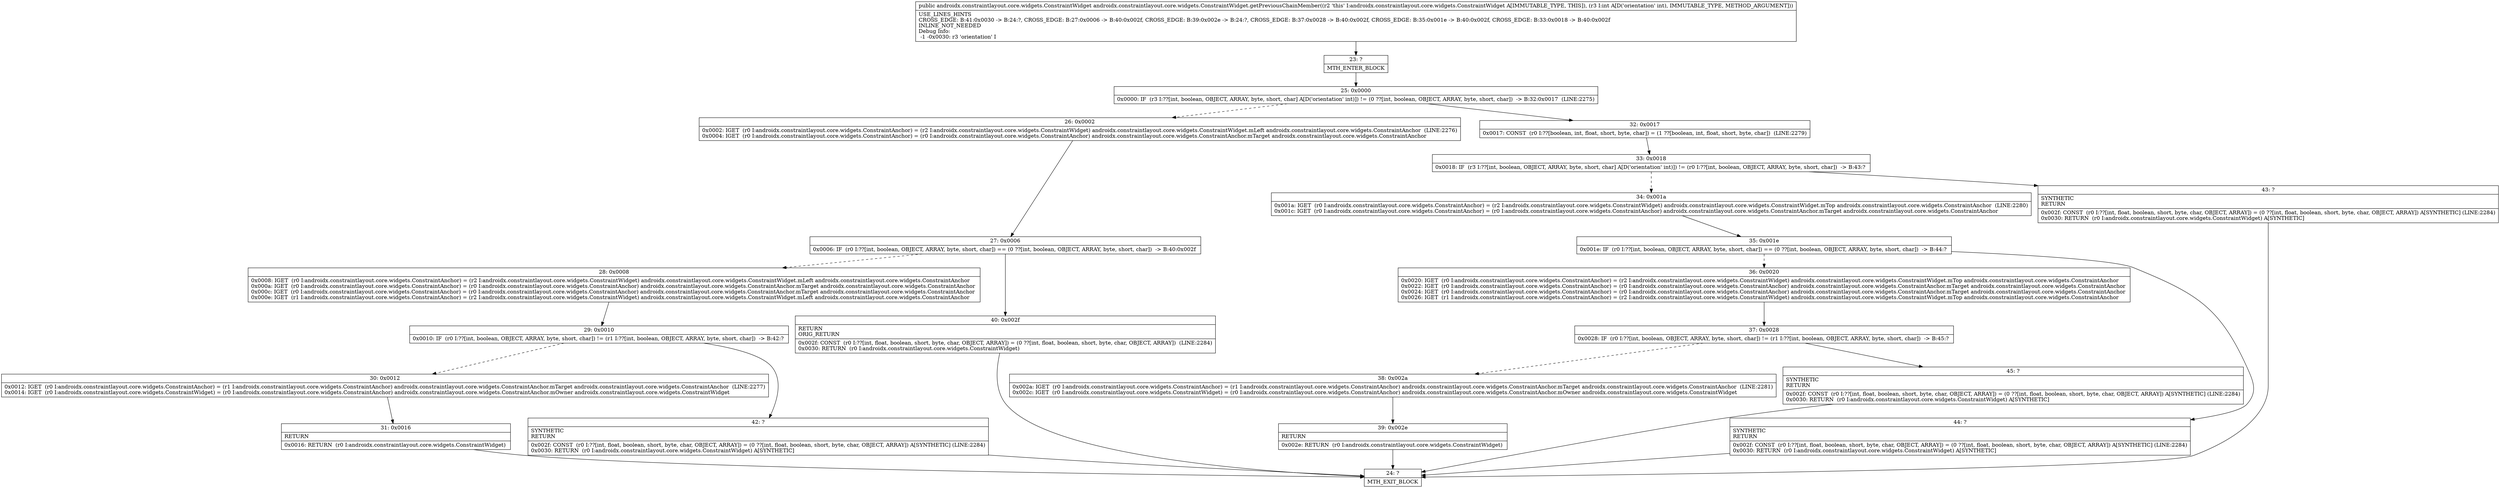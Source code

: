 digraph "CFG forandroidx.constraintlayout.core.widgets.ConstraintWidget.getPreviousChainMember(I)Landroidx\/constraintlayout\/core\/widgets\/ConstraintWidget;" {
Node_23 [shape=record,label="{23\:\ ?|MTH_ENTER_BLOCK\l}"];
Node_25 [shape=record,label="{25\:\ 0x0000|0x0000: IF  (r3 I:??[int, boolean, OBJECT, ARRAY, byte, short, char] A[D('orientation' int)]) != (0 ??[int, boolean, OBJECT, ARRAY, byte, short, char])  \-\> B:32:0x0017  (LINE:2275)\l}"];
Node_26 [shape=record,label="{26\:\ 0x0002|0x0002: IGET  (r0 I:androidx.constraintlayout.core.widgets.ConstraintAnchor) = (r2 I:androidx.constraintlayout.core.widgets.ConstraintWidget) androidx.constraintlayout.core.widgets.ConstraintWidget.mLeft androidx.constraintlayout.core.widgets.ConstraintAnchor  (LINE:2276)\l0x0004: IGET  (r0 I:androidx.constraintlayout.core.widgets.ConstraintAnchor) = (r0 I:androidx.constraintlayout.core.widgets.ConstraintAnchor) androidx.constraintlayout.core.widgets.ConstraintAnchor.mTarget androidx.constraintlayout.core.widgets.ConstraintAnchor \l}"];
Node_27 [shape=record,label="{27\:\ 0x0006|0x0006: IF  (r0 I:??[int, boolean, OBJECT, ARRAY, byte, short, char]) == (0 ??[int, boolean, OBJECT, ARRAY, byte, short, char])  \-\> B:40:0x002f \l}"];
Node_28 [shape=record,label="{28\:\ 0x0008|0x0008: IGET  (r0 I:androidx.constraintlayout.core.widgets.ConstraintAnchor) = (r2 I:androidx.constraintlayout.core.widgets.ConstraintWidget) androidx.constraintlayout.core.widgets.ConstraintWidget.mLeft androidx.constraintlayout.core.widgets.ConstraintAnchor \l0x000a: IGET  (r0 I:androidx.constraintlayout.core.widgets.ConstraintAnchor) = (r0 I:androidx.constraintlayout.core.widgets.ConstraintAnchor) androidx.constraintlayout.core.widgets.ConstraintAnchor.mTarget androidx.constraintlayout.core.widgets.ConstraintAnchor \l0x000c: IGET  (r0 I:androidx.constraintlayout.core.widgets.ConstraintAnchor) = (r0 I:androidx.constraintlayout.core.widgets.ConstraintAnchor) androidx.constraintlayout.core.widgets.ConstraintAnchor.mTarget androidx.constraintlayout.core.widgets.ConstraintAnchor \l0x000e: IGET  (r1 I:androidx.constraintlayout.core.widgets.ConstraintAnchor) = (r2 I:androidx.constraintlayout.core.widgets.ConstraintWidget) androidx.constraintlayout.core.widgets.ConstraintWidget.mLeft androidx.constraintlayout.core.widgets.ConstraintAnchor \l}"];
Node_29 [shape=record,label="{29\:\ 0x0010|0x0010: IF  (r0 I:??[int, boolean, OBJECT, ARRAY, byte, short, char]) != (r1 I:??[int, boolean, OBJECT, ARRAY, byte, short, char])  \-\> B:42:? \l}"];
Node_30 [shape=record,label="{30\:\ 0x0012|0x0012: IGET  (r0 I:androidx.constraintlayout.core.widgets.ConstraintAnchor) = (r1 I:androidx.constraintlayout.core.widgets.ConstraintAnchor) androidx.constraintlayout.core.widgets.ConstraintAnchor.mTarget androidx.constraintlayout.core.widgets.ConstraintAnchor  (LINE:2277)\l0x0014: IGET  (r0 I:androidx.constraintlayout.core.widgets.ConstraintWidget) = (r0 I:androidx.constraintlayout.core.widgets.ConstraintAnchor) androidx.constraintlayout.core.widgets.ConstraintAnchor.mOwner androidx.constraintlayout.core.widgets.ConstraintWidget \l}"];
Node_31 [shape=record,label="{31\:\ 0x0016|RETURN\l|0x0016: RETURN  (r0 I:androidx.constraintlayout.core.widgets.ConstraintWidget) \l}"];
Node_24 [shape=record,label="{24\:\ ?|MTH_EXIT_BLOCK\l}"];
Node_42 [shape=record,label="{42\:\ ?|SYNTHETIC\lRETURN\l|0x002f: CONST  (r0 I:??[int, float, boolean, short, byte, char, OBJECT, ARRAY]) = (0 ??[int, float, boolean, short, byte, char, OBJECT, ARRAY]) A[SYNTHETIC] (LINE:2284)\l0x0030: RETURN  (r0 I:androidx.constraintlayout.core.widgets.ConstraintWidget) A[SYNTHETIC]\l}"];
Node_40 [shape=record,label="{40\:\ 0x002f|RETURN\lORIG_RETURN\l|0x002f: CONST  (r0 I:??[int, float, boolean, short, byte, char, OBJECT, ARRAY]) = (0 ??[int, float, boolean, short, byte, char, OBJECT, ARRAY])  (LINE:2284)\l0x0030: RETURN  (r0 I:androidx.constraintlayout.core.widgets.ConstraintWidget) \l}"];
Node_32 [shape=record,label="{32\:\ 0x0017|0x0017: CONST  (r0 I:??[boolean, int, float, short, byte, char]) = (1 ??[boolean, int, float, short, byte, char])  (LINE:2279)\l}"];
Node_33 [shape=record,label="{33\:\ 0x0018|0x0018: IF  (r3 I:??[int, boolean, OBJECT, ARRAY, byte, short, char] A[D('orientation' int)]) != (r0 I:??[int, boolean, OBJECT, ARRAY, byte, short, char])  \-\> B:43:? \l}"];
Node_34 [shape=record,label="{34\:\ 0x001a|0x001a: IGET  (r0 I:androidx.constraintlayout.core.widgets.ConstraintAnchor) = (r2 I:androidx.constraintlayout.core.widgets.ConstraintWidget) androidx.constraintlayout.core.widgets.ConstraintWidget.mTop androidx.constraintlayout.core.widgets.ConstraintAnchor  (LINE:2280)\l0x001c: IGET  (r0 I:androidx.constraintlayout.core.widgets.ConstraintAnchor) = (r0 I:androidx.constraintlayout.core.widgets.ConstraintAnchor) androidx.constraintlayout.core.widgets.ConstraintAnchor.mTarget androidx.constraintlayout.core.widgets.ConstraintAnchor \l}"];
Node_35 [shape=record,label="{35\:\ 0x001e|0x001e: IF  (r0 I:??[int, boolean, OBJECT, ARRAY, byte, short, char]) == (0 ??[int, boolean, OBJECT, ARRAY, byte, short, char])  \-\> B:44:? \l}"];
Node_36 [shape=record,label="{36\:\ 0x0020|0x0020: IGET  (r0 I:androidx.constraintlayout.core.widgets.ConstraintAnchor) = (r2 I:androidx.constraintlayout.core.widgets.ConstraintWidget) androidx.constraintlayout.core.widgets.ConstraintWidget.mTop androidx.constraintlayout.core.widgets.ConstraintAnchor \l0x0022: IGET  (r0 I:androidx.constraintlayout.core.widgets.ConstraintAnchor) = (r0 I:androidx.constraintlayout.core.widgets.ConstraintAnchor) androidx.constraintlayout.core.widgets.ConstraintAnchor.mTarget androidx.constraintlayout.core.widgets.ConstraintAnchor \l0x0024: IGET  (r0 I:androidx.constraintlayout.core.widgets.ConstraintAnchor) = (r0 I:androidx.constraintlayout.core.widgets.ConstraintAnchor) androidx.constraintlayout.core.widgets.ConstraintAnchor.mTarget androidx.constraintlayout.core.widgets.ConstraintAnchor \l0x0026: IGET  (r1 I:androidx.constraintlayout.core.widgets.ConstraintAnchor) = (r2 I:androidx.constraintlayout.core.widgets.ConstraintWidget) androidx.constraintlayout.core.widgets.ConstraintWidget.mTop androidx.constraintlayout.core.widgets.ConstraintAnchor \l}"];
Node_37 [shape=record,label="{37\:\ 0x0028|0x0028: IF  (r0 I:??[int, boolean, OBJECT, ARRAY, byte, short, char]) != (r1 I:??[int, boolean, OBJECT, ARRAY, byte, short, char])  \-\> B:45:? \l}"];
Node_38 [shape=record,label="{38\:\ 0x002a|0x002a: IGET  (r0 I:androidx.constraintlayout.core.widgets.ConstraintAnchor) = (r1 I:androidx.constraintlayout.core.widgets.ConstraintAnchor) androidx.constraintlayout.core.widgets.ConstraintAnchor.mTarget androidx.constraintlayout.core.widgets.ConstraintAnchor  (LINE:2281)\l0x002c: IGET  (r0 I:androidx.constraintlayout.core.widgets.ConstraintWidget) = (r0 I:androidx.constraintlayout.core.widgets.ConstraintAnchor) androidx.constraintlayout.core.widgets.ConstraintAnchor.mOwner androidx.constraintlayout.core.widgets.ConstraintWidget \l}"];
Node_39 [shape=record,label="{39\:\ 0x002e|RETURN\l|0x002e: RETURN  (r0 I:androidx.constraintlayout.core.widgets.ConstraintWidget) \l}"];
Node_45 [shape=record,label="{45\:\ ?|SYNTHETIC\lRETURN\l|0x002f: CONST  (r0 I:??[int, float, boolean, short, byte, char, OBJECT, ARRAY]) = (0 ??[int, float, boolean, short, byte, char, OBJECT, ARRAY]) A[SYNTHETIC] (LINE:2284)\l0x0030: RETURN  (r0 I:androidx.constraintlayout.core.widgets.ConstraintWidget) A[SYNTHETIC]\l}"];
Node_44 [shape=record,label="{44\:\ ?|SYNTHETIC\lRETURN\l|0x002f: CONST  (r0 I:??[int, float, boolean, short, byte, char, OBJECT, ARRAY]) = (0 ??[int, float, boolean, short, byte, char, OBJECT, ARRAY]) A[SYNTHETIC] (LINE:2284)\l0x0030: RETURN  (r0 I:androidx.constraintlayout.core.widgets.ConstraintWidget) A[SYNTHETIC]\l}"];
Node_43 [shape=record,label="{43\:\ ?|SYNTHETIC\lRETURN\l|0x002f: CONST  (r0 I:??[int, float, boolean, short, byte, char, OBJECT, ARRAY]) = (0 ??[int, float, boolean, short, byte, char, OBJECT, ARRAY]) A[SYNTHETIC] (LINE:2284)\l0x0030: RETURN  (r0 I:androidx.constraintlayout.core.widgets.ConstraintWidget) A[SYNTHETIC]\l}"];
MethodNode[shape=record,label="{public androidx.constraintlayout.core.widgets.ConstraintWidget androidx.constraintlayout.core.widgets.ConstraintWidget.getPreviousChainMember((r2 'this' I:androidx.constraintlayout.core.widgets.ConstraintWidget A[IMMUTABLE_TYPE, THIS]), (r3 I:int A[D('orientation' int), IMMUTABLE_TYPE, METHOD_ARGUMENT]))  | USE_LINES_HINTS\lCROSS_EDGE: B:41:0x0030 \-\> B:24:?, CROSS_EDGE: B:27:0x0006 \-\> B:40:0x002f, CROSS_EDGE: B:39:0x002e \-\> B:24:?, CROSS_EDGE: B:37:0x0028 \-\> B:40:0x002f, CROSS_EDGE: B:35:0x001e \-\> B:40:0x002f, CROSS_EDGE: B:33:0x0018 \-\> B:40:0x002f\lINLINE_NOT_NEEDED\lDebug Info:\l  \-1 \-0x0030: r3 'orientation' I\l}"];
MethodNode -> Node_23;Node_23 -> Node_25;
Node_25 -> Node_26[style=dashed];
Node_25 -> Node_32;
Node_26 -> Node_27;
Node_27 -> Node_28[style=dashed];
Node_27 -> Node_40;
Node_28 -> Node_29;
Node_29 -> Node_30[style=dashed];
Node_29 -> Node_42;
Node_30 -> Node_31;
Node_31 -> Node_24;
Node_42 -> Node_24;
Node_40 -> Node_24;
Node_32 -> Node_33;
Node_33 -> Node_34[style=dashed];
Node_33 -> Node_43;
Node_34 -> Node_35;
Node_35 -> Node_36[style=dashed];
Node_35 -> Node_44;
Node_36 -> Node_37;
Node_37 -> Node_38[style=dashed];
Node_37 -> Node_45;
Node_38 -> Node_39;
Node_39 -> Node_24;
Node_45 -> Node_24;
Node_44 -> Node_24;
Node_43 -> Node_24;
}

